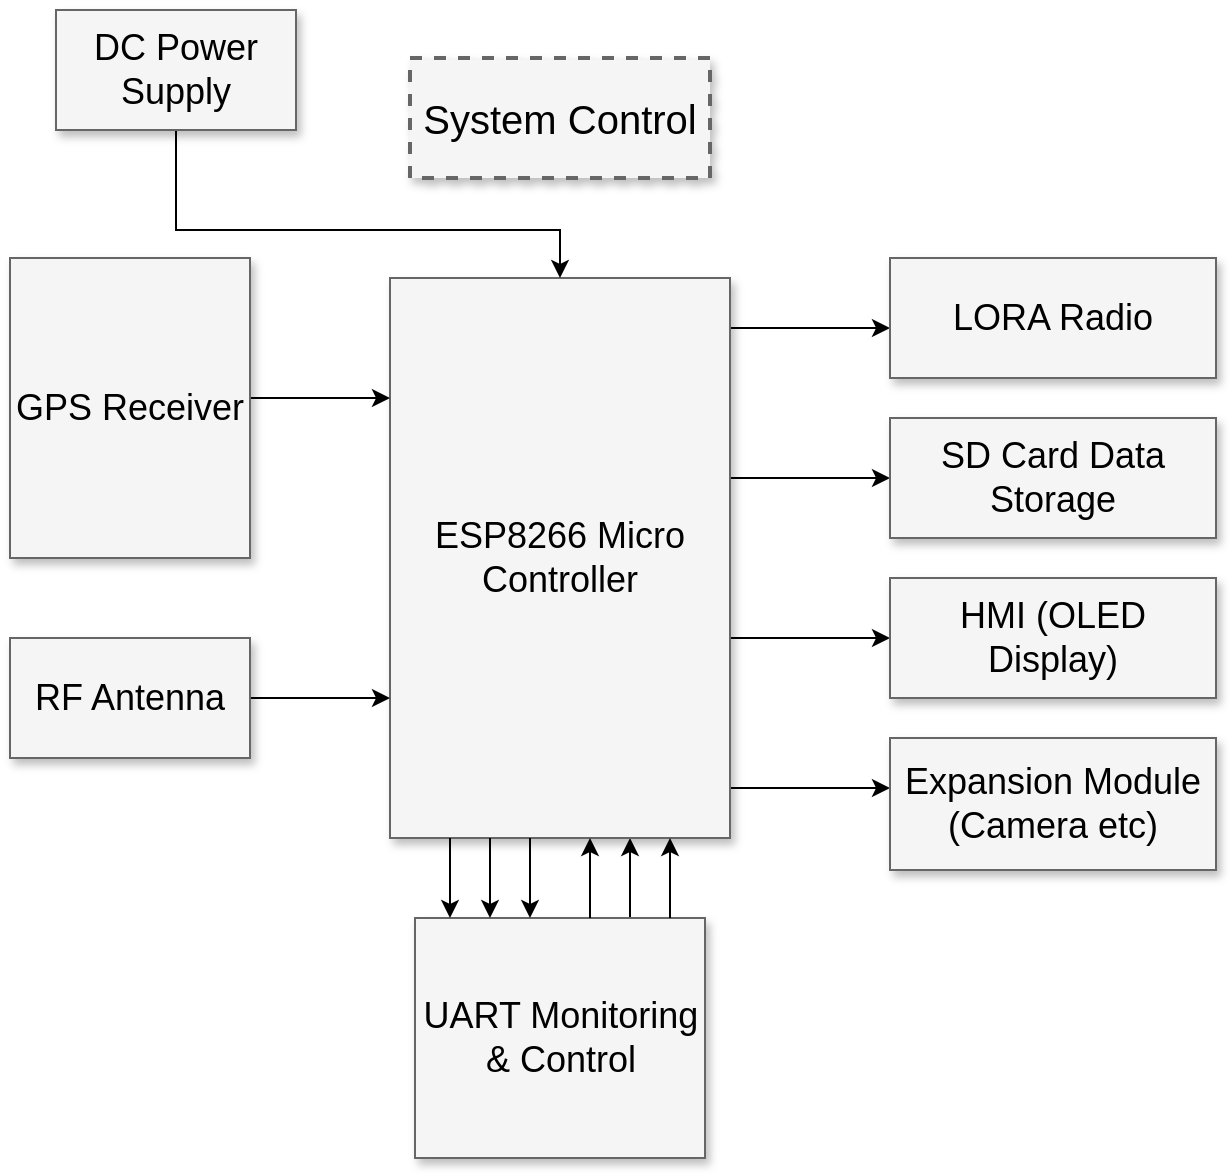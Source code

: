 <mxfile version="13.6.4" type="device"><diagram name="Page-1" id="90a13364-a465-7bf4-72fc-28e22215d7a0"><mxGraphModel dx="2062" dy="751" grid="1" gridSize="10" guides="1" tooltips="1" connect="1" arrows="1" fold="1" page="1" pageScale="1.5" pageWidth="1169" pageHeight="826" background="#ffffff" math="0" shadow="0"><root><mxCell id="0" style=";html=1;"/><mxCell id="1" style=";html=1;" parent="0"/><mxCell id="3a17f1ce550125da-1" value="System Control" style="whiteSpace=wrap;html=1;shadow=1;fontSize=20;fillColor=#f5f5f5;strokeColor=#666666;strokeWidth=2;dashed=1;" parent="1" vertex="1"><mxGeometry x="797" y="344" width="150" height="60" as="geometry"/></mxCell><mxCell id="3a17f1ce550125da-13" style="edgeStyle=elbowEdgeStyle;rounded=0;html=1;startArrow=none;startFill=0;jettySize=auto;orthogonalLoop=1;fontSize=18;elbow=vertical;" parent="1" source="3a17f1ce550125da-2" target="3a17f1ce550125da-4" edge="1"><mxGeometry relative="1" as="geometry"/></mxCell><mxCell id="3a17f1ce550125da-14" style="edgeStyle=elbowEdgeStyle;rounded=0;html=1;startArrow=none;startFill=0;jettySize=auto;orthogonalLoop=1;fontSize=18;elbow=vertical;" parent="1" source="3a17f1ce550125da-2" target="3a17f1ce550125da-5" edge="1"><mxGeometry relative="1" as="geometry"/></mxCell><mxCell id="3a17f1ce550125da-15" style="edgeStyle=elbowEdgeStyle;rounded=0;html=1;startArrow=none;startFill=0;jettySize=auto;orthogonalLoop=1;fontSize=18;elbow=vertical;" parent="1" source="3a17f1ce550125da-2" target="3a17f1ce550125da-6" edge="1"><mxGeometry relative="1" as="geometry"/></mxCell><mxCell id="3a17f1ce550125da-16" style="edgeStyle=elbowEdgeStyle;rounded=0;html=1;startArrow=none;startFill=0;jettySize=auto;orthogonalLoop=1;fontSize=18;elbow=vertical;" parent="1" source="3a17f1ce550125da-2" target="3a17f1ce550125da-7" edge="1"><mxGeometry relative="1" as="geometry"/></mxCell><mxCell id="3a17f1ce550125da-17" style="edgeStyle=elbowEdgeStyle;rounded=0;html=1;startArrow=none;startFill=0;jettySize=auto;orthogonalLoop=1;fontSize=18;" parent="1" source="3a17f1ce550125da-10" target="3a17f1ce550125da-2" edge="1"><mxGeometry relative="1" as="geometry"><Array as="points"><mxPoint x="907" y="754"/></Array></mxGeometry></mxCell><mxCell id="3a17f1ce550125da-2" value="ESP8266 Micro Controller" style="whiteSpace=wrap;html=1;shadow=1;fontSize=18;fillColor=#f5f5f5;strokeColor=#666666;" parent="1" vertex="1"><mxGeometry x="787" y="454" width="170" height="280" as="geometry"/></mxCell><mxCell id="3a17f1ce550125da-4" value="LORA Radio" style="whiteSpace=wrap;html=1;shadow=1;fontSize=18;fillColor=#f5f5f5;strokeColor=#666666;" parent="1" vertex="1"><mxGeometry x="1037" y="444" width="163" height="60" as="geometry"/></mxCell><mxCell id="3a17f1ce550125da-5" value="SD Card Data Storage" style="whiteSpace=wrap;html=1;shadow=1;fontSize=18;fillColor=#f5f5f5;strokeColor=#666666;" parent="1" vertex="1"><mxGeometry x="1037" y="524" width="163" height="60" as="geometry"/></mxCell><mxCell id="3a17f1ce550125da-6" value="HMI (OLED Display)" style="whiteSpace=wrap;html=1;shadow=1;fontSize=18;fillColor=#f5f5f5;strokeColor=#666666;" parent="1" vertex="1"><mxGeometry x="1037" y="604" width="163" height="60" as="geometry"/></mxCell><mxCell id="3a17f1ce550125da-7" value="Expansion Module (Camera etc)" style="whiteSpace=wrap;html=1;shadow=1;fontSize=18;fillColor=#f5f5f5;strokeColor=#666666;" parent="1" vertex="1"><mxGeometry x="1037" y="684" width="163" height="66" as="geometry"/></mxCell><mxCell id="3a17f1ce550125da-20" style="edgeStyle=elbowEdgeStyle;rounded=0;html=1;startArrow=none;startFill=0;jettySize=auto;orthogonalLoop=1;fontSize=18;elbow=vertical;" parent="1" source="3a17f1ce550125da-8" target="3a17f1ce550125da-2" edge="1"><mxGeometry relative="1" as="geometry"><Array as="points"><mxPoint x="757" y="514"/></Array></mxGeometry></mxCell><mxCell id="3a17f1ce550125da-8" value="GPS Receiver" style="whiteSpace=wrap;html=1;shadow=1;fontSize=18;fillColor=#f5f5f5;strokeColor=#666666;" parent="1" vertex="1"><mxGeometry x="597" y="444" width="120" height="150" as="geometry"/></mxCell><mxCell id="3a17f1ce550125da-21" style="edgeStyle=elbowEdgeStyle;rounded=0;html=1;startArrow=none;startFill=0;jettySize=auto;orthogonalLoop=1;fontSize=18;elbow=vertical;" parent="1" source="3a17f1ce550125da-9" target="3a17f1ce550125da-2" edge="1"><mxGeometry relative="1" as="geometry"/></mxCell><mxCell id="3a17f1ce550125da-9" value="RF Antenna" style="whiteSpace=wrap;html=1;shadow=1;fontSize=18;fillColor=#f5f5f5;strokeColor=#666666;" parent="1" vertex="1"><mxGeometry x="597" y="634" width="120" height="60" as="geometry"/></mxCell><mxCell id="3a17f1ce550125da-10" value="UART Monitoring &amp;amp; Control" style="whiteSpace=wrap;html=1;shadow=1;fontSize=18;fillColor=#f5f5f5;strokeColor=#666666;" parent="1" vertex="1"><mxGeometry x="799.5" y="774" width="145" height="120" as="geometry"/></mxCell><mxCell id="3a17f1ce550125da-18" style="edgeStyle=elbowEdgeStyle;rounded=0;html=1;startArrow=none;startFill=0;jettySize=auto;orthogonalLoop=1;fontSize=18;elbow=vertical;" parent="1" source="3a17f1ce550125da-11" target="3a17f1ce550125da-2" edge="1"><mxGeometry relative="1" as="geometry"><Array as="points"><mxPoint x="770" y="430"/><mxPoint x="820" y="780"/></Array></mxGeometry></mxCell><mxCell id="3a17f1ce550125da-11" value="DC Power Supply" style="whiteSpace=wrap;html=1;shadow=1;fontSize=18;fillColor=#f5f5f5;strokeColor=#666666;" parent="1" vertex="1"><mxGeometry x="620" y="320" width="120" height="60" as="geometry"/></mxCell><mxCell id="3a17f1ce550125da-22" style="edgeStyle=elbowEdgeStyle;rounded=0;html=1;startArrow=none;startFill=0;jettySize=auto;orthogonalLoop=1;fontSize=18;" parent="1" source="3a17f1ce550125da-10" target="3a17f1ce550125da-2" edge="1"><mxGeometry relative="1" as="geometry"><mxPoint x="937" y="784" as="sourcePoint"/><mxPoint x="937" y="744" as="targetPoint"/><Array as="points"><mxPoint x="927" y="754"/><mxPoint x="907" y="754"/></Array></mxGeometry></mxCell><mxCell id="3a17f1ce550125da-23" style="edgeStyle=elbowEdgeStyle;rounded=0;html=1;startArrow=none;startFill=0;jettySize=auto;orthogonalLoop=1;fontSize=18;" parent="1" edge="1"><mxGeometry relative="1" as="geometry"><mxPoint x="887" y="774" as="sourcePoint"/><mxPoint x="887" y="734" as="targetPoint"/><Array as="points"><mxPoint x="887" y="754"/><mxPoint x="887" y="754"/></Array></mxGeometry></mxCell><mxCell id="3a17f1ce550125da-24" style="edgeStyle=elbowEdgeStyle;rounded=0;html=1;startArrow=none;startFill=0;jettySize=auto;orthogonalLoop=1;fontSize=18;" parent="1" edge="1"><mxGeometry relative="1" as="geometry"><mxPoint x="857" y="734" as="sourcePoint"/><mxPoint x="857" y="774" as="targetPoint"/><Array as="points"><mxPoint x="857" y="754"/><mxPoint x="887" y="764"/></Array></mxGeometry></mxCell><mxCell id="3a17f1ce550125da-25" style="edgeStyle=elbowEdgeStyle;rounded=0;html=1;startArrow=none;startFill=0;jettySize=auto;orthogonalLoop=1;fontSize=18;" parent="1" edge="1"><mxGeometry relative="1" as="geometry"><mxPoint x="837" y="734" as="sourcePoint"/><mxPoint x="837" y="774" as="targetPoint"/><Array as="points"><mxPoint x="837" y="754"/><mxPoint x="867" y="764"/></Array></mxGeometry></mxCell><mxCell id="3a17f1ce550125da-26" style="edgeStyle=elbowEdgeStyle;rounded=0;html=1;startArrow=none;startFill=0;jettySize=auto;orthogonalLoop=1;fontSize=18;" parent="1" edge="1"><mxGeometry relative="1" as="geometry"><mxPoint x="817" y="734" as="sourcePoint"/><mxPoint x="817" y="774" as="targetPoint"/><Array as="points"><mxPoint x="817" y="754"/><mxPoint x="847" y="764"/></Array></mxGeometry></mxCell></root></mxGraphModel></diagram></mxfile>